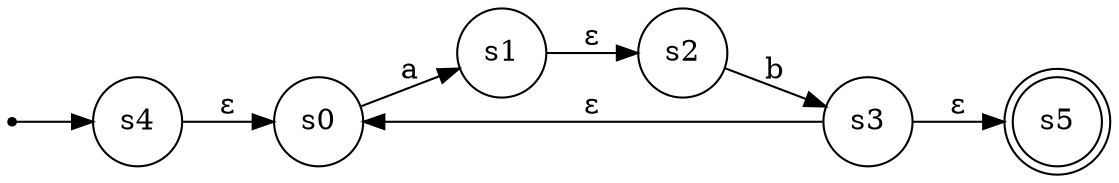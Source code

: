 digraph Automaton {
rankdir=LR;
__start__ [shape=point];
s0 [shape=circle];
s1 [shape=circle];
s2 [shape=circle];
s3 [shape=circle];
s4 [shape=circle];
s5 [shape=doublecircle];
__start__ -> s4;
s0 -> s1 [label="a"]; 
s1 -> s2 [label="ε"]; 
s2 -> s3 [label="b"]; 
s3 -> s0 [label="ε"]; 
s3 -> s5 [label="ε"]; 
s4 -> s0 [label="ε"]; 
}